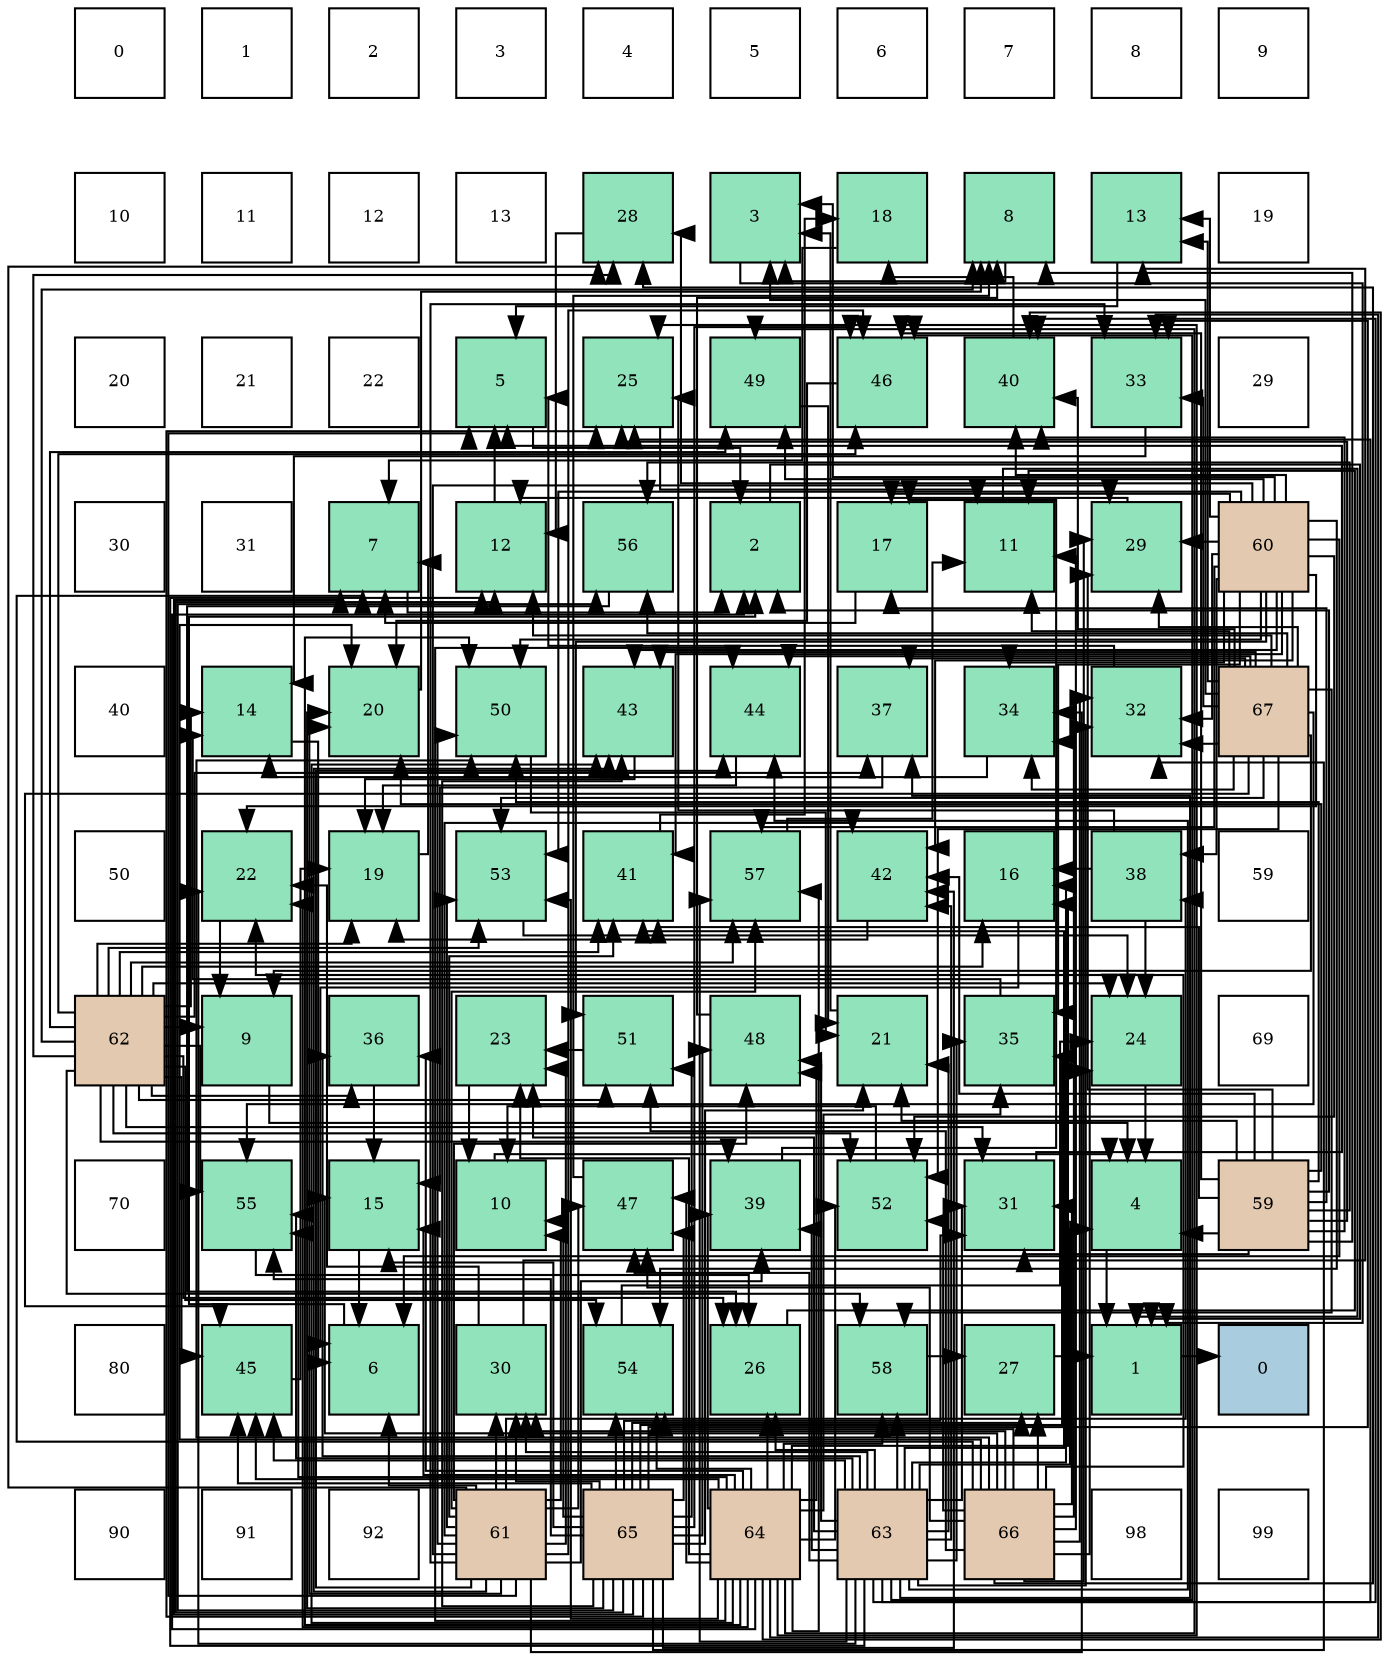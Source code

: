 digraph layout{
 rankdir=TB;
 splines=ortho;
 node [style=filled shape=square fixedsize=true width=0.6];
0[label="0", fontsize=8, fillcolor="#ffffff"];
1[label="1", fontsize=8, fillcolor="#ffffff"];
2[label="2", fontsize=8, fillcolor="#ffffff"];
3[label="3", fontsize=8, fillcolor="#ffffff"];
4[label="4", fontsize=8, fillcolor="#ffffff"];
5[label="5", fontsize=8, fillcolor="#ffffff"];
6[label="6", fontsize=8, fillcolor="#ffffff"];
7[label="7", fontsize=8, fillcolor="#ffffff"];
8[label="8", fontsize=8, fillcolor="#ffffff"];
9[label="9", fontsize=8, fillcolor="#ffffff"];
10[label="10", fontsize=8, fillcolor="#ffffff"];
11[label="11", fontsize=8, fillcolor="#ffffff"];
12[label="12", fontsize=8, fillcolor="#ffffff"];
13[label="13", fontsize=8, fillcolor="#ffffff"];
14[label="28", fontsize=8, fillcolor="#91e3bb"];
15[label="3", fontsize=8, fillcolor="#91e3bb"];
16[label="18", fontsize=8, fillcolor="#91e3bb"];
17[label="8", fontsize=8, fillcolor="#91e3bb"];
18[label="13", fontsize=8, fillcolor="#91e3bb"];
19[label="19", fontsize=8, fillcolor="#ffffff"];
20[label="20", fontsize=8, fillcolor="#ffffff"];
21[label="21", fontsize=8, fillcolor="#ffffff"];
22[label="22", fontsize=8, fillcolor="#ffffff"];
23[label="5", fontsize=8, fillcolor="#91e3bb"];
24[label="25", fontsize=8, fillcolor="#91e3bb"];
25[label="49", fontsize=8, fillcolor="#91e3bb"];
26[label="46", fontsize=8, fillcolor="#91e3bb"];
27[label="40", fontsize=8, fillcolor="#91e3bb"];
28[label="33", fontsize=8, fillcolor="#91e3bb"];
29[label="29", fontsize=8, fillcolor="#ffffff"];
30[label="30", fontsize=8, fillcolor="#ffffff"];
31[label="31", fontsize=8, fillcolor="#ffffff"];
32[label="7", fontsize=8, fillcolor="#91e3bb"];
33[label="12", fontsize=8, fillcolor="#91e3bb"];
34[label="56", fontsize=8, fillcolor="#91e3bb"];
35[label="2", fontsize=8, fillcolor="#91e3bb"];
36[label="17", fontsize=8, fillcolor="#91e3bb"];
37[label="11", fontsize=8, fillcolor="#91e3bb"];
38[label="29", fontsize=8, fillcolor="#91e3bb"];
39[label="60", fontsize=8, fillcolor="#e3c9af"];
40[label="40", fontsize=8, fillcolor="#ffffff"];
41[label="14", fontsize=8, fillcolor="#91e3bb"];
42[label="20", fontsize=8, fillcolor="#91e3bb"];
43[label="50", fontsize=8, fillcolor="#91e3bb"];
44[label="43", fontsize=8, fillcolor="#91e3bb"];
45[label="44", fontsize=8, fillcolor="#91e3bb"];
46[label="37", fontsize=8, fillcolor="#91e3bb"];
47[label="34", fontsize=8, fillcolor="#91e3bb"];
48[label="32", fontsize=8, fillcolor="#91e3bb"];
49[label="67", fontsize=8, fillcolor="#e3c9af"];
50[label="50", fontsize=8, fillcolor="#ffffff"];
51[label="22", fontsize=8, fillcolor="#91e3bb"];
52[label="19", fontsize=8, fillcolor="#91e3bb"];
53[label="53", fontsize=8, fillcolor="#91e3bb"];
54[label="41", fontsize=8, fillcolor="#91e3bb"];
55[label="57", fontsize=8, fillcolor="#91e3bb"];
56[label="42", fontsize=8, fillcolor="#91e3bb"];
57[label="16", fontsize=8, fillcolor="#91e3bb"];
58[label="38", fontsize=8, fillcolor="#91e3bb"];
59[label="59", fontsize=8, fillcolor="#ffffff"];
60[label="62", fontsize=8, fillcolor="#e3c9af"];
61[label="9", fontsize=8, fillcolor="#91e3bb"];
62[label="36", fontsize=8, fillcolor="#91e3bb"];
63[label="23", fontsize=8, fillcolor="#91e3bb"];
64[label="51", fontsize=8, fillcolor="#91e3bb"];
65[label="48", fontsize=8, fillcolor="#91e3bb"];
66[label="21", fontsize=8, fillcolor="#91e3bb"];
67[label="35", fontsize=8, fillcolor="#91e3bb"];
68[label="24", fontsize=8, fillcolor="#91e3bb"];
69[label="69", fontsize=8, fillcolor="#ffffff"];
70[label="70", fontsize=8, fillcolor="#ffffff"];
71[label="55", fontsize=8, fillcolor="#91e3bb"];
72[label="15", fontsize=8, fillcolor="#91e3bb"];
73[label="10", fontsize=8, fillcolor="#91e3bb"];
74[label="47", fontsize=8, fillcolor="#91e3bb"];
75[label="39", fontsize=8, fillcolor="#91e3bb"];
76[label="52", fontsize=8, fillcolor="#91e3bb"];
77[label="31", fontsize=8, fillcolor="#91e3bb"];
78[label="4", fontsize=8, fillcolor="#91e3bb"];
79[label="59", fontsize=8, fillcolor="#e3c9af"];
80[label="80", fontsize=8, fillcolor="#ffffff"];
81[label="45", fontsize=8, fillcolor="#91e3bb"];
82[label="6", fontsize=8, fillcolor="#91e3bb"];
83[label="30", fontsize=8, fillcolor="#91e3bb"];
84[label="54", fontsize=8, fillcolor="#91e3bb"];
85[label="26", fontsize=8, fillcolor="#91e3bb"];
86[label="58", fontsize=8, fillcolor="#91e3bb"];
87[label="27", fontsize=8, fillcolor="#91e3bb"];
88[label="1", fontsize=8, fillcolor="#91e3bb"];
89[label="0", fontsize=8, fillcolor="#a9ccde"];
90[label="90", fontsize=8, fillcolor="#ffffff"];
91[label="91", fontsize=8, fillcolor="#ffffff"];
92[label="92", fontsize=8, fillcolor="#ffffff"];
93[label="61", fontsize=8, fillcolor="#e3c9af"];
94[label="65", fontsize=8, fillcolor="#e3c9af"];
95[label="64", fontsize=8, fillcolor="#e3c9af"];
96[label="63", fontsize=8, fillcolor="#e3c9af"];
97[label="66", fontsize=8, fillcolor="#e3c9af"];
98[label="98", fontsize=8, fillcolor="#ffffff"];
99[label="99", fontsize=8, fillcolor="#ffffff"];
edge [constraint=false, style=vis];88 -> 89;
35 -> 88;
15 -> 88;
78 -> 88;
23 -> 35;
82 -> 35;
32 -> 35;
17 -> 15;
61 -> 78;
73 -> 78;
37 -> 88;
33 -> 23;
18 -> 23;
41 -> 82;
72 -> 82;
57 -> 82;
36 -> 32;
16 -> 32;
52 -> 32;
42 -> 17;
66 -> 15;
51 -> 61;
63 -> 73;
68 -> 78;
24 -> 37;
85 -> 37;
87 -> 88;
14 -> 33;
38 -> 33;
83 -> 18;
83 -> 51;
77 -> 23;
48 -> 23;
28 -> 41;
47 -> 41;
67 -> 41;
62 -> 72;
46 -> 72;
58 -> 57;
58 -> 68;
58 -> 24;
75 -> 36;
27 -> 16;
54 -> 16;
56 -> 52;
44 -> 52;
45 -> 52;
81 -> 52;
26 -> 42;
74 -> 17;
65 -> 17;
25 -> 66;
43 -> 66;
64 -> 63;
76 -> 73;
53 -> 68;
84 -> 68;
71 -> 85;
34 -> 85;
55 -> 37;
86 -> 87;
79 -> 35;
79 -> 78;
79 -> 17;
79 -> 36;
79 -> 42;
79 -> 66;
79 -> 24;
79 -> 38;
79 -> 77;
79 -> 27;
79 -> 54;
79 -> 56;
79 -> 26;
79 -> 43;
79 -> 34;
39 -> 15;
39 -> 82;
39 -> 18;
39 -> 36;
39 -> 51;
39 -> 14;
39 -> 38;
39 -> 48;
39 -> 47;
39 -> 67;
39 -> 58;
39 -> 27;
39 -> 54;
39 -> 56;
39 -> 44;
39 -> 25;
39 -> 43;
39 -> 64;
39 -> 76;
39 -> 53;
39 -> 84;
39 -> 55;
93 -> 23;
93 -> 82;
93 -> 73;
93 -> 42;
93 -> 63;
93 -> 14;
93 -> 38;
93 -> 83;
93 -> 28;
93 -> 47;
93 -> 58;
93 -> 75;
93 -> 54;
93 -> 56;
93 -> 44;
93 -> 45;
93 -> 26;
93 -> 74;
93 -> 65;
93 -> 43;
93 -> 53;
93 -> 55;
60 -> 17;
60 -> 61;
60 -> 41;
60 -> 57;
60 -> 52;
60 -> 68;
60 -> 85;
60 -> 14;
60 -> 77;
60 -> 62;
60 -> 46;
60 -> 75;
60 -> 54;
60 -> 81;
60 -> 26;
60 -> 25;
60 -> 64;
60 -> 76;
60 -> 53;
60 -> 84;
60 -> 71;
60 -> 55;
60 -> 86;
96 -> 78;
96 -> 33;
96 -> 57;
96 -> 66;
96 -> 51;
96 -> 63;
96 -> 24;
96 -> 85;
96 -> 83;
96 -> 77;
96 -> 48;
96 -> 67;
96 -> 62;
96 -> 46;
96 -> 75;
96 -> 27;
96 -> 54;
96 -> 56;
96 -> 45;
96 -> 81;
96 -> 26;
96 -> 74;
96 -> 65;
96 -> 71;
96 -> 55;
96 -> 86;
95 -> 35;
95 -> 72;
95 -> 57;
95 -> 51;
95 -> 63;
95 -> 24;
95 -> 85;
95 -> 28;
95 -> 67;
95 -> 62;
95 -> 75;
95 -> 27;
95 -> 44;
95 -> 45;
95 -> 81;
95 -> 74;
95 -> 65;
95 -> 25;
95 -> 43;
95 -> 76;
95 -> 53;
95 -> 84;
95 -> 71;
95 -> 55;
95 -> 86;
94 -> 32;
94 -> 73;
94 -> 33;
94 -> 72;
94 -> 42;
94 -> 66;
94 -> 24;
94 -> 87;
94 -> 83;
94 -> 77;
94 -> 48;
94 -> 28;
94 -> 67;
94 -> 56;
94 -> 44;
94 -> 81;
94 -> 26;
94 -> 74;
94 -> 65;
94 -> 64;
94 -> 84;
94 -> 71;
94 -> 34;
97 -> 32;
97 -> 37;
97 -> 72;
97 -> 42;
97 -> 51;
97 -> 68;
97 -> 87;
97 -> 14;
97 -> 38;
97 -> 83;
97 -> 77;
97 -> 48;
97 -> 47;
97 -> 74;
97 -> 43;
97 -> 64;
97 -> 76;
97 -> 84;
49 -> 15;
49 -> 61;
49 -> 37;
49 -> 33;
49 -> 18;
49 -> 38;
49 -> 48;
49 -> 28;
49 -> 47;
49 -> 46;
49 -> 27;
49 -> 44;
49 -> 45;
49 -> 81;
49 -> 76;
49 -> 53;
49 -> 71;
49 -> 34;
49 -> 86;
edge [constraint=true, style=invis];
0 -> 10 -> 20 -> 30 -> 40 -> 50 -> 60 -> 70 -> 80 -> 90;
1 -> 11 -> 21 -> 31 -> 41 -> 51 -> 61 -> 71 -> 81 -> 91;
2 -> 12 -> 22 -> 32 -> 42 -> 52 -> 62 -> 72 -> 82 -> 92;
3 -> 13 -> 23 -> 33 -> 43 -> 53 -> 63 -> 73 -> 83 -> 93;
4 -> 14 -> 24 -> 34 -> 44 -> 54 -> 64 -> 74 -> 84 -> 94;
5 -> 15 -> 25 -> 35 -> 45 -> 55 -> 65 -> 75 -> 85 -> 95;
6 -> 16 -> 26 -> 36 -> 46 -> 56 -> 66 -> 76 -> 86 -> 96;
7 -> 17 -> 27 -> 37 -> 47 -> 57 -> 67 -> 77 -> 87 -> 97;
8 -> 18 -> 28 -> 38 -> 48 -> 58 -> 68 -> 78 -> 88 -> 98;
9 -> 19 -> 29 -> 39 -> 49 -> 59 -> 69 -> 79 -> 89 -> 99;
rank = same {0 -> 1 -> 2 -> 3 -> 4 -> 5 -> 6 -> 7 -> 8 -> 9};
rank = same {10 -> 11 -> 12 -> 13 -> 14 -> 15 -> 16 -> 17 -> 18 -> 19};
rank = same {20 -> 21 -> 22 -> 23 -> 24 -> 25 -> 26 -> 27 -> 28 -> 29};
rank = same {30 -> 31 -> 32 -> 33 -> 34 -> 35 -> 36 -> 37 -> 38 -> 39};
rank = same {40 -> 41 -> 42 -> 43 -> 44 -> 45 -> 46 -> 47 -> 48 -> 49};
rank = same {50 -> 51 -> 52 -> 53 -> 54 -> 55 -> 56 -> 57 -> 58 -> 59};
rank = same {60 -> 61 -> 62 -> 63 -> 64 -> 65 -> 66 -> 67 -> 68 -> 69};
rank = same {70 -> 71 -> 72 -> 73 -> 74 -> 75 -> 76 -> 77 -> 78 -> 79};
rank = same {80 -> 81 -> 82 -> 83 -> 84 -> 85 -> 86 -> 87 -> 88 -> 89};
rank = same {90 -> 91 -> 92 -> 93 -> 94 -> 95 -> 96 -> 97 -> 98 -> 99};
}
